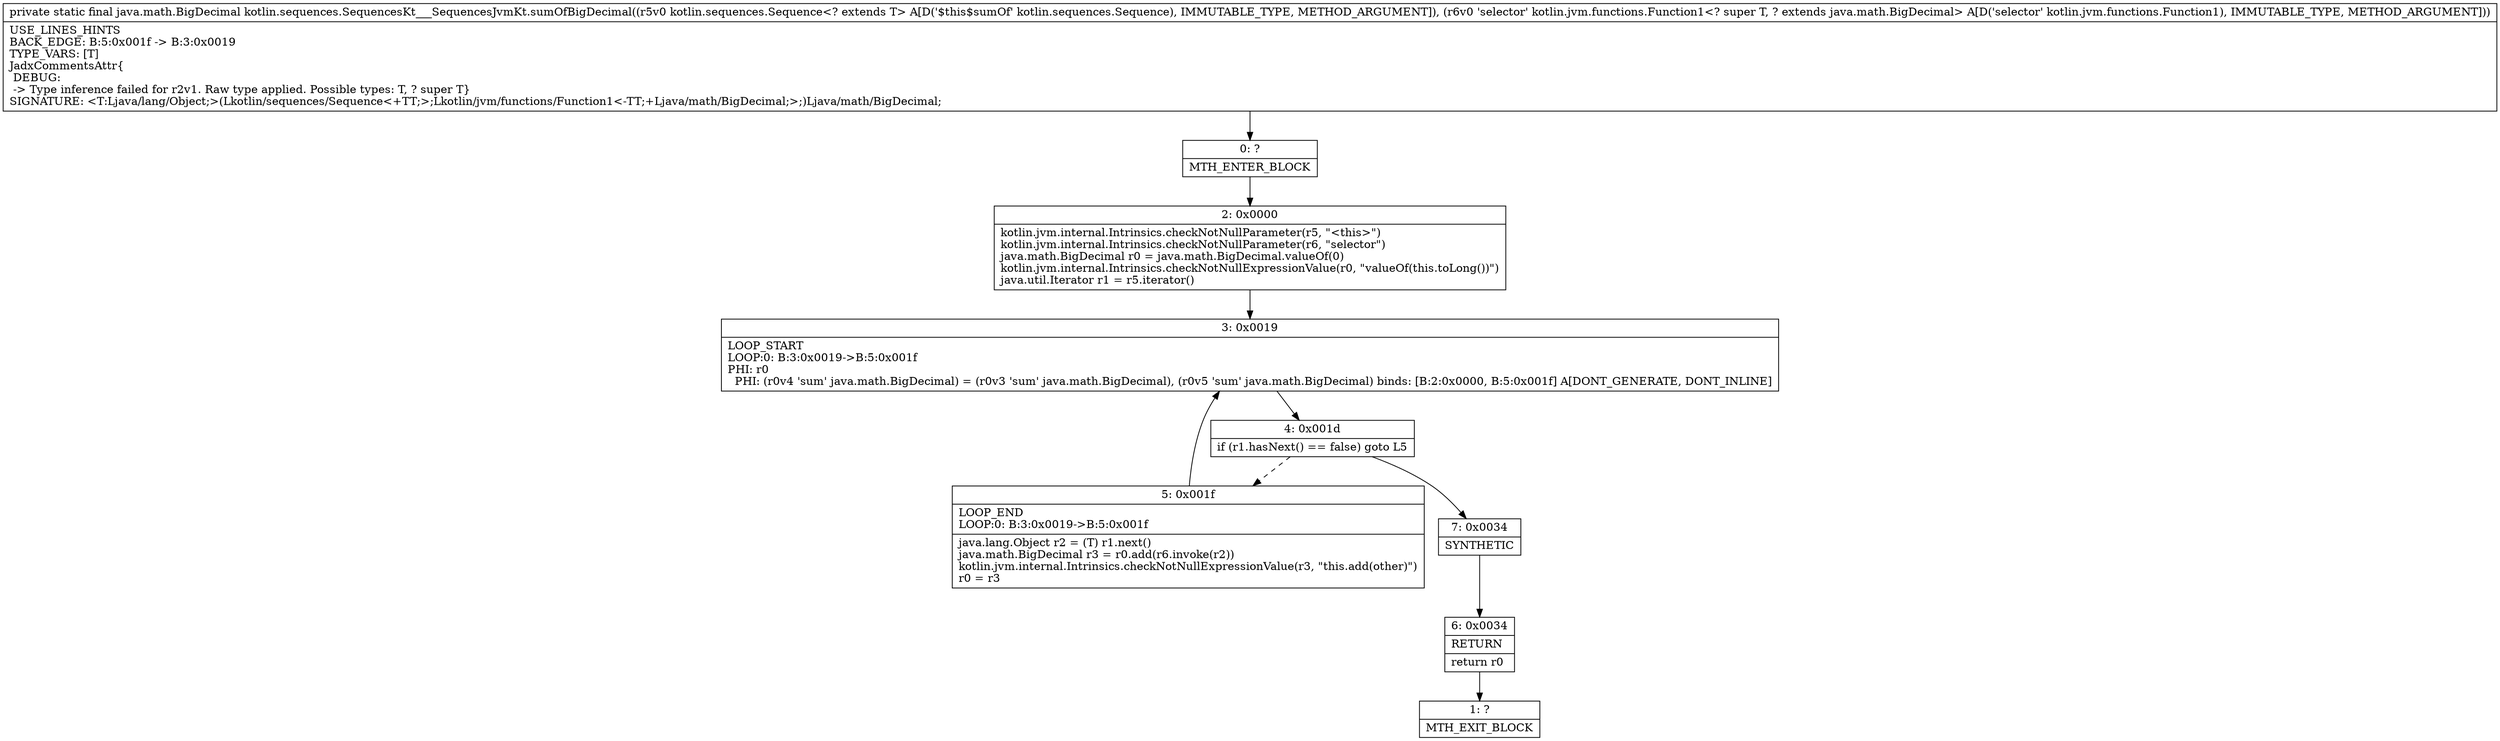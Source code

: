digraph "CFG forkotlin.sequences.SequencesKt___SequencesJvmKt.sumOfBigDecimal(Lkotlin\/sequences\/Sequence;Lkotlin\/jvm\/functions\/Function1;)Ljava\/math\/BigDecimal;" {
Node_0 [shape=record,label="{0\:\ ?|MTH_ENTER_BLOCK\l}"];
Node_2 [shape=record,label="{2\:\ 0x0000|kotlin.jvm.internal.Intrinsics.checkNotNullParameter(r5, \"\<this\>\")\lkotlin.jvm.internal.Intrinsics.checkNotNullParameter(r6, \"selector\")\ljava.math.BigDecimal r0 = java.math.BigDecimal.valueOf(0)\lkotlin.jvm.internal.Intrinsics.checkNotNullExpressionValue(r0, \"valueOf(this.toLong())\")\ljava.util.Iterator r1 = r5.iterator()\l}"];
Node_3 [shape=record,label="{3\:\ 0x0019|LOOP_START\lLOOP:0: B:3:0x0019\-\>B:5:0x001f\lPHI: r0 \l  PHI: (r0v4 'sum' java.math.BigDecimal) = (r0v3 'sum' java.math.BigDecimal), (r0v5 'sum' java.math.BigDecimal) binds: [B:2:0x0000, B:5:0x001f] A[DONT_GENERATE, DONT_INLINE]\l}"];
Node_4 [shape=record,label="{4\:\ 0x001d|if (r1.hasNext() == false) goto L5\l}"];
Node_5 [shape=record,label="{5\:\ 0x001f|LOOP_END\lLOOP:0: B:3:0x0019\-\>B:5:0x001f\l|java.lang.Object r2 = (T) r1.next()\ljava.math.BigDecimal r3 = r0.add(r6.invoke(r2))\lkotlin.jvm.internal.Intrinsics.checkNotNullExpressionValue(r3, \"this.add(other)\")\lr0 = r3\l}"];
Node_7 [shape=record,label="{7\:\ 0x0034|SYNTHETIC\l}"];
Node_6 [shape=record,label="{6\:\ 0x0034|RETURN\l|return r0\l}"];
Node_1 [shape=record,label="{1\:\ ?|MTH_EXIT_BLOCK\l}"];
MethodNode[shape=record,label="{private static final java.math.BigDecimal kotlin.sequences.SequencesKt___SequencesJvmKt.sumOfBigDecimal((r5v0 kotlin.sequences.Sequence\<? extends T\> A[D('$this$sumOf' kotlin.sequences.Sequence), IMMUTABLE_TYPE, METHOD_ARGUMENT]), (r6v0 'selector' kotlin.jvm.functions.Function1\<? super T, ? extends java.math.BigDecimal\> A[D('selector' kotlin.jvm.functions.Function1), IMMUTABLE_TYPE, METHOD_ARGUMENT]))  | USE_LINES_HINTS\lBACK_EDGE: B:5:0x001f \-\> B:3:0x0019\lTYPE_VARS: [T]\lJadxCommentsAttr\{\l DEBUG: \l \-\> Type inference failed for r2v1. Raw type applied. Possible types: T, ? super T\}\lSIGNATURE: \<T:Ljava\/lang\/Object;\>(Lkotlin\/sequences\/Sequence\<+TT;\>;Lkotlin\/jvm\/functions\/Function1\<\-TT;+Ljava\/math\/BigDecimal;\>;)Ljava\/math\/BigDecimal;\l}"];
MethodNode -> Node_0;Node_0 -> Node_2;
Node_2 -> Node_3;
Node_3 -> Node_4;
Node_4 -> Node_5[style=dashed];
Node_4 -> Node_7;
Node_5 -> Node_3;
Node_7 -> Node_6;
Node_6 -> Node_1;
}

